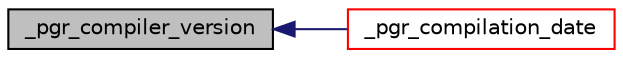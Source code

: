 digraph "_pgr_compiler_version"
{
  edge [fontname="Helvetica",fontsize="10",labelfontname="Helvetica",labelfontsize="10"];
  node [fontname="Helvetica",fontsize="10",shape=record];
  rankdir="LR";
  Node36 [label="_pgr_compiler_version",height=0.2,width=0.4,color="black", fillcolor="grey75", style="filled", fontcolor="black"];
  Node36 -> Node37 [dir="back",color="midnightblue",fontsize="10",style="solid",fontname="Helvetica"];
  Node37 [label="_pgr_compilation_date",height=0.2,width=0.4,color="red", fillcolor="white", style="filled",URL="$__version_8c.html#a36b9a2efdbcf56be2a28e4e493727697"];
}
